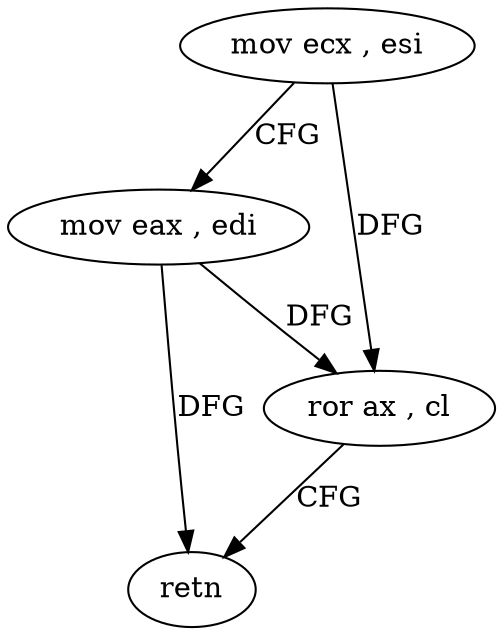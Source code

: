 digraph "func" {
"4234256" [label = "mov ecx , esi" ]
"4234258" [label = "mov eax , edi" ]
"4234260" [label = "ror ax , cl" ]
"4234263" [label = "retn" ]
"4234256" -> "4234258" [ label = "CFG" ]
"4234256" -> "4234260" [ label = "DFG" ]
"4234258" -> "4234260" [ label = "DFG" ]
"4234258" -> "4234263" [ label = "DFG" ]
"4234260" -> "4234263" [ label = "CFG" ]
}
